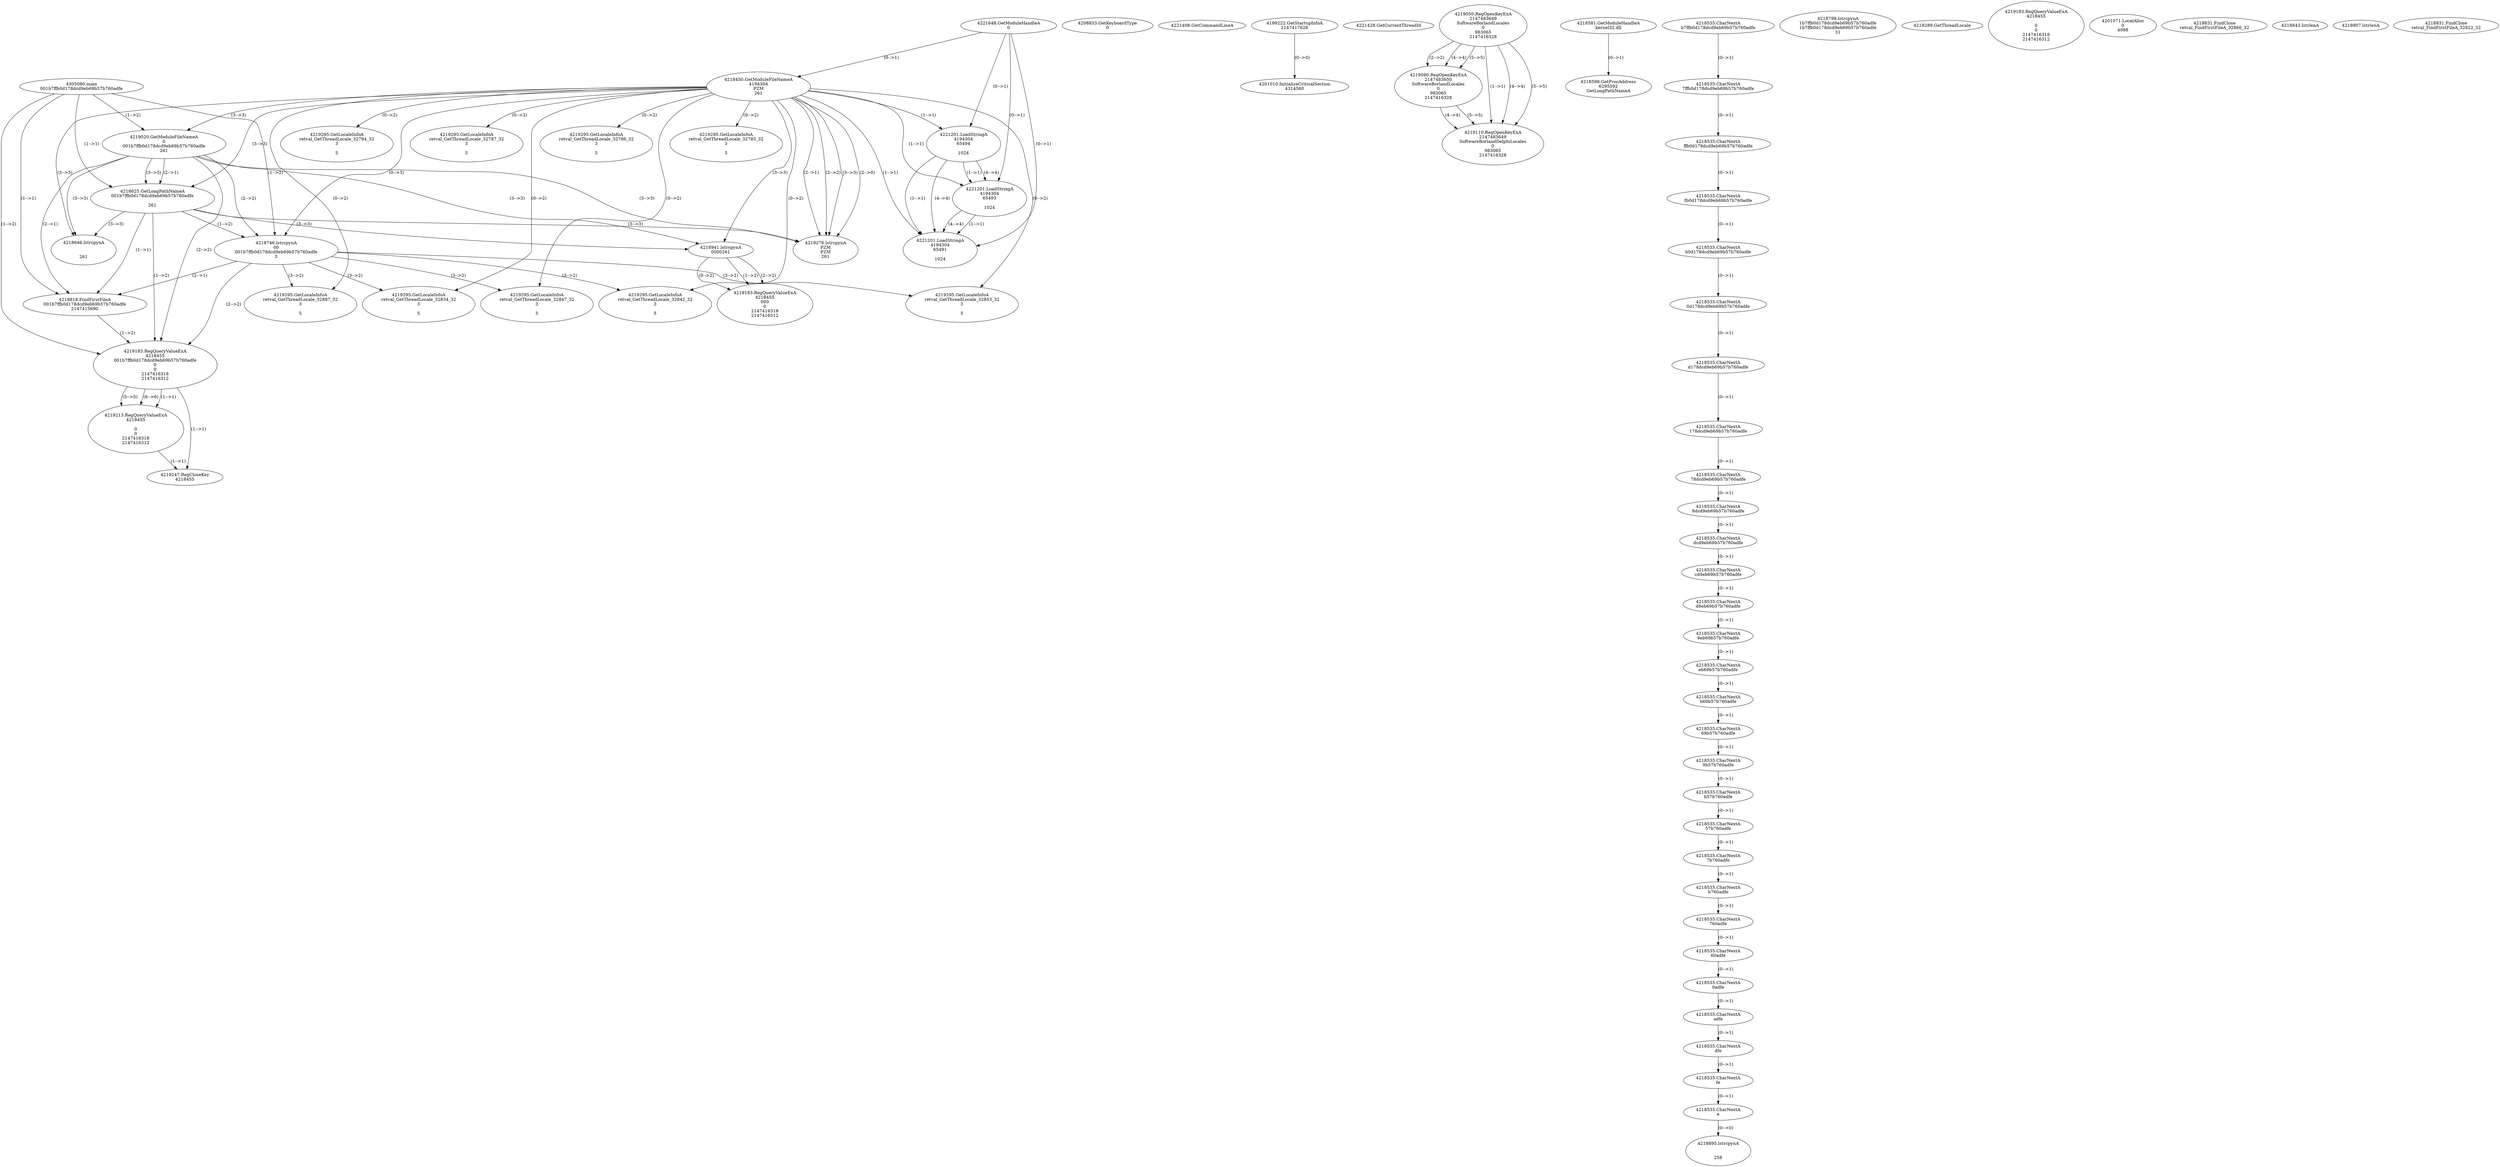 // Global SCDG with merge call
digraph {
	0 [label="4305080.main
001b7ffb0d178dcd9eb69b57b760adfe"]
	1 [label="4221648.GetModuleHandleA
0"]
	2 [label="4208833.GetKeyboardType
0"]
	3 [label="4221408.GetCommandLineA
"]
	4 [label="4199222.GetStartupInfoA
2147417628"]
	5 [label="4221428.GetCurrentThreadId
"]
	6 [label="4218450.GetModuleFileNameA
4194304
PZM
261"]
	1 -> 6 [label="(0-->1)"]
	7 [label="4219020.GetModuleFileNameA
0
001b7ffb0d178dcd9eb69b57b760adfe
261"]
	0 -> 7 [label="(1-->2)"]
	6 -> 7 [label="(3-->3)"]
	8 [label="4219050.RegOpenKeyExA
2147483649
Software\Borland\Locales
0
983065
2147416328"]
	9 [label="4218581.GetModuleHandleA
kernel32.dll"]
	10 [label="4218598.GetProcAddress
6295592
GetLongPathNameA"]
	9 -> 10 [label="(0-->1)"]
	11 [label="4218625.GetLongPathNameA
001b7ffb0d178dcd9eb69b57b760adfe

261"]
	0 -> 11 [label="(1-->1)"]
	7 -> 11 [label="(2-->1)"]
	6 -> 11 [label="(3-->3)"]
	7 -> 11 [label="(3-->3)"]
	12 [label="4218746.lstrcpynA
00
001b7ffb0d178dcd9eb69b57b760adfe
3"]
	0 -> 12 [label="(1-->2)"]
	7 -> 12 [label="(2-->2)"]
	11 -> 12 [label="(1-->2)"]
	6 -> 12 [label="(0-->3)"]
	13 [label="4218535.CharNextA
b7ffb0d178dcd9eb69b57b760adfe"]
	14 [label="4218535.CharNextA
7ffb0d178dcd9eb69b57b760adfe"]
	13 -> 14 [label="(0-->1)"]
	15 [label="4218535.CharNextA
ffb0d178dcd9eb69b57b760adfe"]
	14 -> 15 [label="(0-->1)"]
	16 [label="4218535.CharNextA
fb0d178dcd9eb69b57b760adfe"]
	15 -> 16 [label="(0-->1)"]
	17 [label="4218535.CharNextA
b0d178dcd9eb69b57b760adfe"]
	16 -> 17 [label="(0-->1)"]
	18 [label="4218535.CharNextA
0d178dcd9eb69b57b760adfe"]
	17 -> 18 [label="(0-->1)"]
	19 [label="4218535.CharNextA
d178dcd9eb69b57b760adfe"]
	18 -> 19 [label="(0-->1)"]
	20 [label="4218535.CharNextA
178dcd9eb69b57b760adfe"]
	19 -> 20 [label="(0-->1)"]
	21 [label="4218535.CharNextA
78dcd9eb69b57b760adfe"]
	20 -> 21 [label="(0-->1)"]
	22 [label="4218535.CharNextA
8dcd9eb69b57b760adfe"]
	21 -> 22 [label="(0-->1)"]
	23 [label="4218535.CharNextA
dcd9eb69b57b760adfe"]
	22 -> 23 [label="(0-->1)"]
	24 [label="4218535.CharNextA
cd9eb69b57b760adfe"]
	23 -> 24 [label="(0-->1)"]
	25 [label="4218535.CharNextA
d9eb69b57b760adfe"]
	24 -> 25 [label="(0-->1)"]
	26 [label="4218535.CharNextA
9eb69b57b760adfe"]
	25 -> 26 [label="(0-->1)"]
	27 [label="4218535.CharNextA
eb69b57b760adfe"]
	26 -> 27 [label="(0-->1)"]
	28 [label="4218535.CharNextA
b69b57b760adfe"]
	27 -> 28 [label="(0-->1)"]
	29 [label="4218535.CharNextA
69b57b760adfe"]
	28 -> 29 [label="(0-->1)"]
	30 [label="4218535.CharNextA
9b57b760adfe"]
	29 -> 30 [label="(0-->1)"]
	31 [label="4218535.CharNextA
b57b760adfe"]
	30 -> 31 [label="(0-->1)"]
	32 [label="4218535.CharNextA
57b760adfe"]
	31 -> 32 [label="(0-->1)"]
	33 [label="4218535.CharNextA
7b760adfe"]
	32 -> 33 [label="(0-->1)"]
	34 [label="4218535.CharNextA
b760adfe"]
	33 -> 34 [label="(0-->1)"]
	35 [label="4218535.CharNextA
760adfe"]
	34 -> 35 [label="(0-->1)"]
	36 [label="4218535.CharNextA
60adfe"]
	35 -> 36 [label="(0-->1)"]
	37 [label="4218535.CharNextA
0adfe"]
	36 -> 37 [label="(0-->1)"]
	38 [label="4218535.CharNextA
adfe"]
	37 -> 38 [label="(0-->1)"]
	39 [label="4218535.CharNextA
dfe"]
	38 -> 39 [label="(0-->1)"]
	40 [label="4218535.CharNextA
fe"]
	39 -> 40 [label="(0-->1)"]
	41 [label="4218535.CharNextA
e"]
	40 -> 41 [label="(0-->1)"]
	42 [label="4218799.lstrcpynA
1b7ffb0d178dcd9eb69b57b760adfe
1b7ffb0d178dcd9eb69b57b760adfe
31"]
	43 [label="4218818.FindFirstFileA
001b7ffb0d178dcd9eb69b57b760adfe
2147415690"]
	0 -> 43 [label="(1-->1)"]
	7 -> 43 [label="(2-->1)"]
	11 -> 43 [label="(1-->1)"]
	12 -> 43 [label="(2-->1)"]
	44 [label="4219183.RegQueryValueExA
4218455
001b7ffb0d178dcd9eb69b57b760adfe
0
0
2147416318
2147416312"]
	0 -> 44 [label="(1-->2)"]
	7 -> 44 [label="(2-->2)"]
	11 -> 44 [label="(1-->2)"]
	12 -> 44 [label="(2-->2)"]
	43 -> 44 [label="(1-->2)"]
	45 [label="4219213.RegQueryValueExA
4218455

0
0
2147416318
2147416312"]
	44 -> 45 [label="(1-->1)"]
	44 -> 45 [label="(5-->5)"]
	44 -> 45 [label="(6-->6)"]
	46 [label="4219247.RegCloseKey
4218455"]
	44 -> 46 [label="(1-->1)"]
	45 -> 46 [label="(1-->1)"]
	47 [label="4219276.lstrcpynA
PZM
PZM
261"]
	6 -> 47 [label="(2-->1)"]
	6 -> 47 [label="(2-->2)"]
	6 -> 47 [label="(3-->3)"]
	7 -> 47 [label="(3-->3)"]
	11 -> 47 [label="(3-->3)"]
	6 -> 47 [label="(2-->0)"]
	48 [label="4219289.GetThreadLocale
"]
	49 [label="4219295.GetLocaleInfoA
retval_GetThreadLocale_32847_32
3

5"]
	6 -> 49 [label="(0-->2)"]
	12 -> 49 [label="(3-->2)"]
	50 [label="4221201.LoadStringA
4194304
65494

1024"]
	1 -> 50 [label="(0-->1)"]
	6 -> 50 [label="(1-->1)"]
	51 [label="4218646.lstrcpynA


261"]
	6 -> 51 [label="(3-->3)"]
	7 -> 51 [label="(3-->3)"]
	11 -> 51 [label="(3-->3)"]
	52 [label="4219183.RegQueryValueExA
4218455

0
0
2147416318
2147416312"]
	53 [label="4219295.GetLocaleInfoA
retval_GetThreadLocale_32794_32
3

5"]
	6 -> 53 [label="(0-->2)"]
	54 [label="4221201.LoadStringA
4194304
65493

1024"]
	1 -> 54 [label="(0-->1)"]
	6 -> 54 [label="(1-->1)"]
	50 -> 54 [label="(1-->1)"]
	50 -> 54 [label="(4-->4)"]
	55 [label="4221201.LoadStringA
4194304
65491

1024"]
	1 -> 55 [label="(0-->1)"]
	6 -> 55 [label="(1-->1)"]
	50 -> 55 [label="(1-->1)"]
	54 -> 55 [label="(1-->1)"]
	50 -> 55 [label="(4-->4)"]
	54 -> 55 [label="(4-->4)"]
	56 [label="4201010.InitializeCriticalSection
4314560"]
	4 -> 56 [label="(0-->0)"]
	57 [label="4201071.LocalAlloc
0
4088"]
	58 [label="4219080.RegOpenKeyExA
2147483650
Software\Borland\Locales
0
983065
2147416328"]
	8 -> 58 [label="(2-->2)"]
	8 -> 58 [label="(4-->4)"]
	8 -> 58 [label="(5-->5)"]
	59 [label="4219110.RegOpenKeyExA
2147483649
Software\Borland\Delphi\Locales
0
983065
2147416328"]
	8 -> 59 [label="(1-->1)"]
	8 -> 59 [label="(4-->4)"]
	58 -> 59 [label="(4-->4)"]
	8 -> 59 [label="(5-->5)"]
	58 -> 59 [label="(5-->5)"]
	60 [label="4219295.GetLocaleInfoA
retval_GetThreadLocale_32787_32
3

5"]
	6 -> 60 [label="(0-->2)"]
	61 [label="4218831.FindClose
retval_FindFirstFileA_32866_32"]
	62 [label="4218843.lstrlenA
"]
	63 [label="4218895.lstrcpynA


258"]
	41 -> 63 [label="(0-->0)"]
	64 [label="4218907.lstrlenA
"]
	65 [label="4218941.lstrcpynA
00\
00\
261"]
	6 -> 65 [label="(3-->3)"]
	7 -> 65 [label="(3-->3)"]
	11 -> 65 [label="(3-->3)"]
	66 [label="4219183.RegQueryValueExA
4218455
00\
0
0
2147416318
2147416312"]
	65 -> 66 [label="(1-->2)"]
	65 -> 66 [label="(2-->2)"]
	65 -> 66 [label="(0-->2)"]
	67 [label="4219295.GetLocaleInfoA
retval_GetThreadLocale_32887_32
3

5"]
	6 -> 67 [label="(0-->2)"]
	12 -> 67 [label="(3-->2)"]
	68 [label="4219295.GetLocaleInfoA
retval_GetThreadLocale_32786_32
3

5"]
	6 -> 68 [label="(0-->2)"]
	69 [label="4218831.FindClose
retval_FindFirstFileA_32822_32"]
	70 [label="4219295.GetLocaleInfoA
retval_GetThreadLocale_32834_32
3

5"]
	6 -> 70 [label="(0-->2)"]
	12 -> 70 [label="(3-->2)"]
	71 [label="4219295.GetLocaleInfoA
retval_GetThreadLocale_32785_32
3

5"]
	6 -> 71 [label="(0-->2)"]
	72 [label="4219295.GetLocaleInfoA
retval_GetThreadLocale_32842_32
3

5"]
	6 -> 72 [label="(0-->2)"]
	12 -> 72 [label="(3-->2)"]
	73 [label="4219295.GetLocaleInfoA
retval_GetThreadLocale_32853_32
3

5"]
	6 -> 73 [label="(0-->2)"]
	12 -> 73 [label="(3-->2)"]
}
